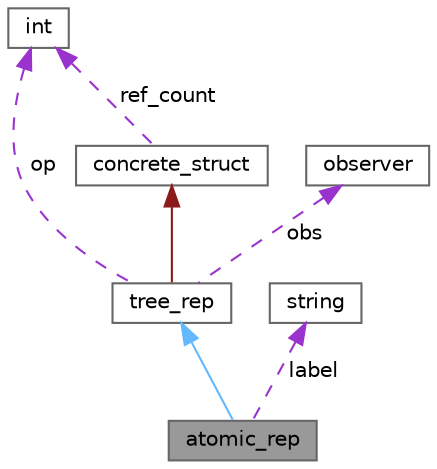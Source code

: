 digraph "atomic_rep"
{
 // LATEX_PDF_SIZE
  bgcolor="transparent";
  edge [fontname=Helvetica,fontsize=10,labelfontname=Helvetica,labelfontsize=10];
  node [fontname=Helvetica,fontsize=10,shape=box,height=0.2,width=0.4];
  Node1 [label="atomic_rep",height=0.2,width=0.4,color="gray40", fillcolor="grey60", style="filled", fontcolor="black",tooltip=" "];
  Node2 -> Node1 [dir="back",color="steelblue1",style="solid"];
  Node2 [label="tree_rep",height=0.2,width=0.4,color="gray40", fillcolor="white", style="filled",URL="$classtree__rep.html",tooltip=" "];
  Node3 -> Node2 [dir="back",color="firebrick4",style="solid"];
  Node3 [label="concrete_struct",height=0.2,width=0.4,color="gray40", fillcolor="white", style="filled",URL="$structconcrete__struct.html",tooltip="Structure representing a concrete object with a reference count."];
  Node4 -> Node3 [dir="back",color="darkorchid3",style="dashed",label=" ref_count" ];
  Node4 [label="int",height=0.2,width=0.4,color="gray40", fillcolor="white", style="filled",tooltip=" "];
  Node4 -> Node2 [dir="back",color="darkorchid3",style="dashed",label=" op" ];
  Node5 -> Node2 [dir="back",color="darkorchid3",style="dashed",label=" obs" ];
  Node5 [label="observer",height=0.2,width=0.4,color="gray40", fillcolor="white", style="filled",URL="$classobserver.html",tooltip=" "];
  Node6 -> Node1 [dir="back",color="darkorchid3",style="dashed",label=" label" ];
  Node6 [label="string",height=0.2,width=0.4,color="gray40", fillcolor="white", style="filled",URL="$classstring.html",tooltip=" "];
}
